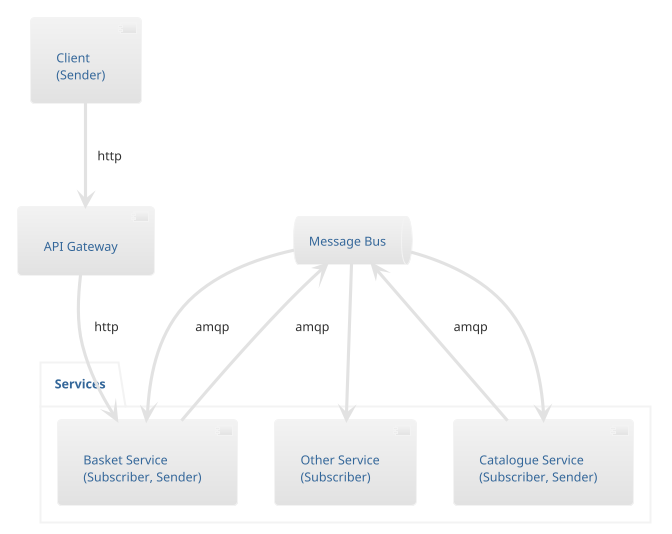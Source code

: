 ﻿@startuml
!theme lightgray
skinparam style strictuml
skinparam DefaultFontName Arial
skinparam backgroundColor White

  [Client\n(Sender)]

component "API Gateway" as Gateway

package "Services" {
 
  [Catalogue Service\n(Subscriber, Sender)]
  [Basket Service\n(Subscriber, Sender)]
  [Other Service\n(Subscriber)]
}

queue "Message Bus" as Bus

[Client\n(Sender)] --> Gateway : http
Gateway --> [Basket Service\n(Subscriber, Sender)] :http
[Catalogue Service\n(Subscriber, Sender)] --> Bus :amqp
[Basket Service\n(Subscriber, Sender)] --> Bus :amqp

Bus --> [Basket Service\n(Subscriber, Sender)] :amqp
Bus --> [Catalogue Service\n(Subscriber, Sender)]
Bus --> [Other Service\n(Subscriber)]

@enduml